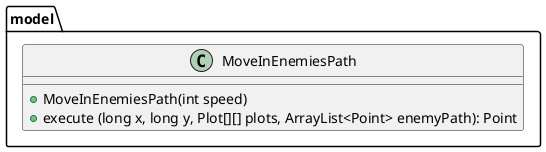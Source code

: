 @startuml
'https://plantuml.com/class-diagram

package model {
    class MoveInEnemiesPath {
        + MoveInEnemiesPath(int speed)
        + execute (long x, long y, Plot[][] plots, ArrayList<Point> enemyPath): Point
    }
}

@enduml